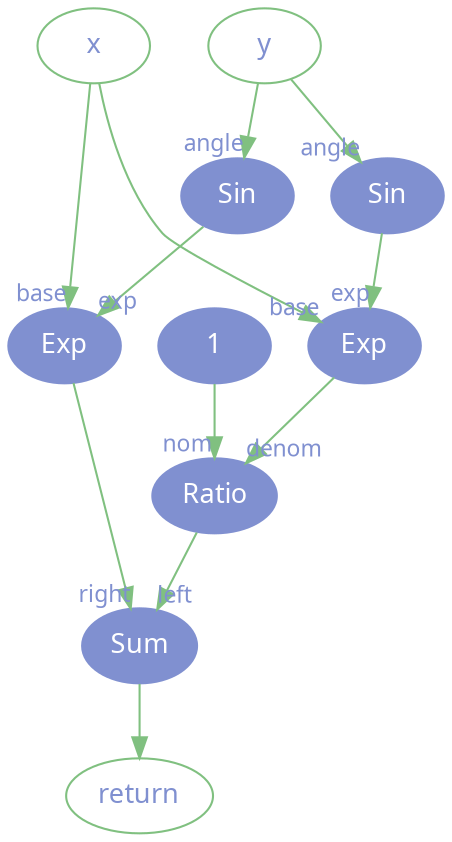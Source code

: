 digraph F {
	node [style=filled,color="#8090d0",fontsize=13,fontname="go",fontcolor="white"];
	edge [labelfontname="go",labelfontsize=11,labelfontcolor="#8090d0",color="#80c080"];
	//
	x [shape=ellipse,style="",fontcolor="#8090d0",color="#80c080"];
	y [shape=ellipse,style="",fontcolor="#8090d0",color="#80c080"];
	return [shape=ellipse,style="",fontcolor="#8090d0",color="#80c080"];
	//
	{ rank = same; x; y; }
	{ rank = source; x; y; }
	{ rank = sink; return; }
	//
	sin_1 -> exp_1 [headlabel="exp"];
	sin_2 -> exp_2 [headlabel="exp"];
	exp_1 -> ratio [headlabel="denom"];
	lit_1 -> ratio [headlabel="nom"];
	ratio -> sum [headlabel="left"];
	exp_2 -> sum [headlabel="right"];
	//
	exp_1 [label="Exp"];
	exp_2 [label="Exp"];
	sin_1 [label="Sin"];
	sin_2 [label="Sin"];
	lit_1 [label="1"];
	ratio [label="Ratio"];
	sum [label="Sum"];
	//
	x -> exp_1 [headlabel="base"];
	x -> exp_2 [headlabel="base"];
	y -> sin_1 [headlabel="angle"];
	y -> sin_2 [headlabel="angle"];
	sum -> return;
}
